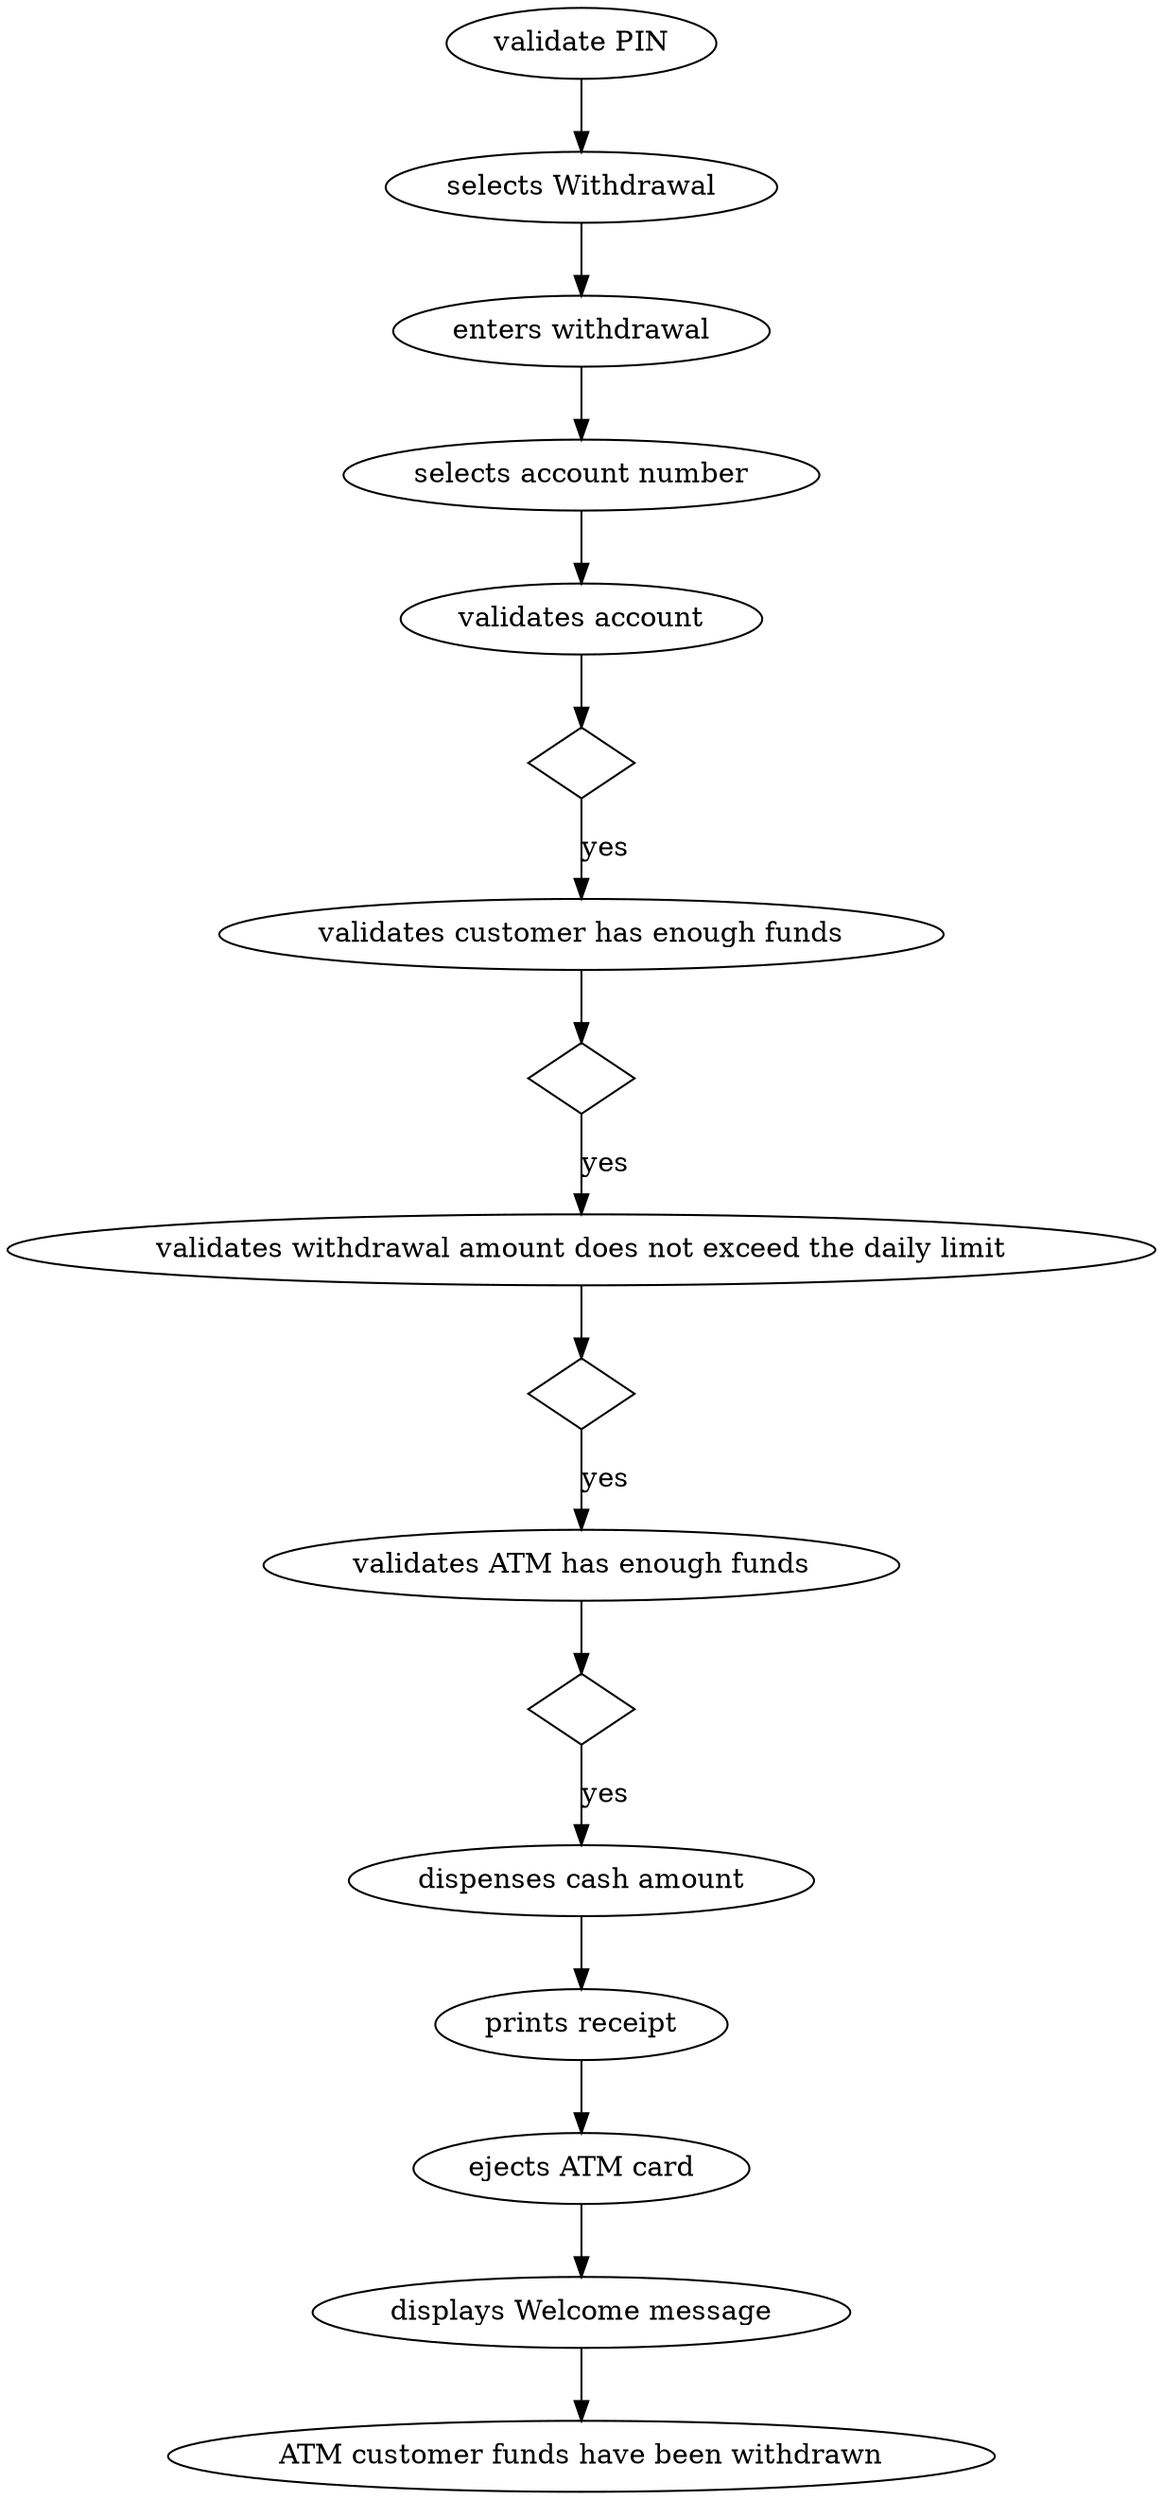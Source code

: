 digraph{
name= "withdraw Fund"
	0 [type = "Pre" , label = "validate PIN"]
	1 [type = "customer" , label = "selects Withdrawal"]
	2 [type = "customer" , label = "enters withdrawal"]
	3 [type = "customer" , label = "selects account number"]
	4 [type = "System" , label = "validates account"]
	5 [type = "C" , label = "",shape=diamond]
	6 [type = "System" , label = "validates customer has enough funds"]
	7 [type = "C" , label = "",shape=diamond]
	8 [type = "System" , label = "validates withdrawal amount does not exceed the daily limit"]
	9 [type = "C" , label = "",shape=diamond]
	10 [type = "System" , label = "validates ATM has enough funds"]
	11 [type = "C" , label = "",shape=diamond]
	12 [type = "System",label = "dispenses cash amount"]
	13 [type = "System" , label = "prints receipt"]
	14 [type = "System" , label = "ejects ATM card"]
	15 [type = "System" , label = "displays Welcome message"]
	16 [type = "Post" , label = "ATM customer funds have been withdrawn"]

	0->1[type = "D",label = ""]
	1->2[type = "D",label = ""]
	2->3[type = "D",label = ""]
	3->4[type = "D",label = ""]
	4->5[type = "D",label = ""]
	5->6[type = "C",label = "yes"]
	6->7[type = "D",label = ""]
	7->8[type = "C",label = "yes"]
	8->9[type = "D",label = ""]
	9->10[type = "C",label = "yes"]
	10->11[type = "D",label = ""]
	11->12[type = "C",label = "yes"]
	12->13[type = "D",label = ""]
	13->14[type = "D",label = ""]
	14->15[type = "D",label = ""]
	15->16[type = "D",label = ""]

}
